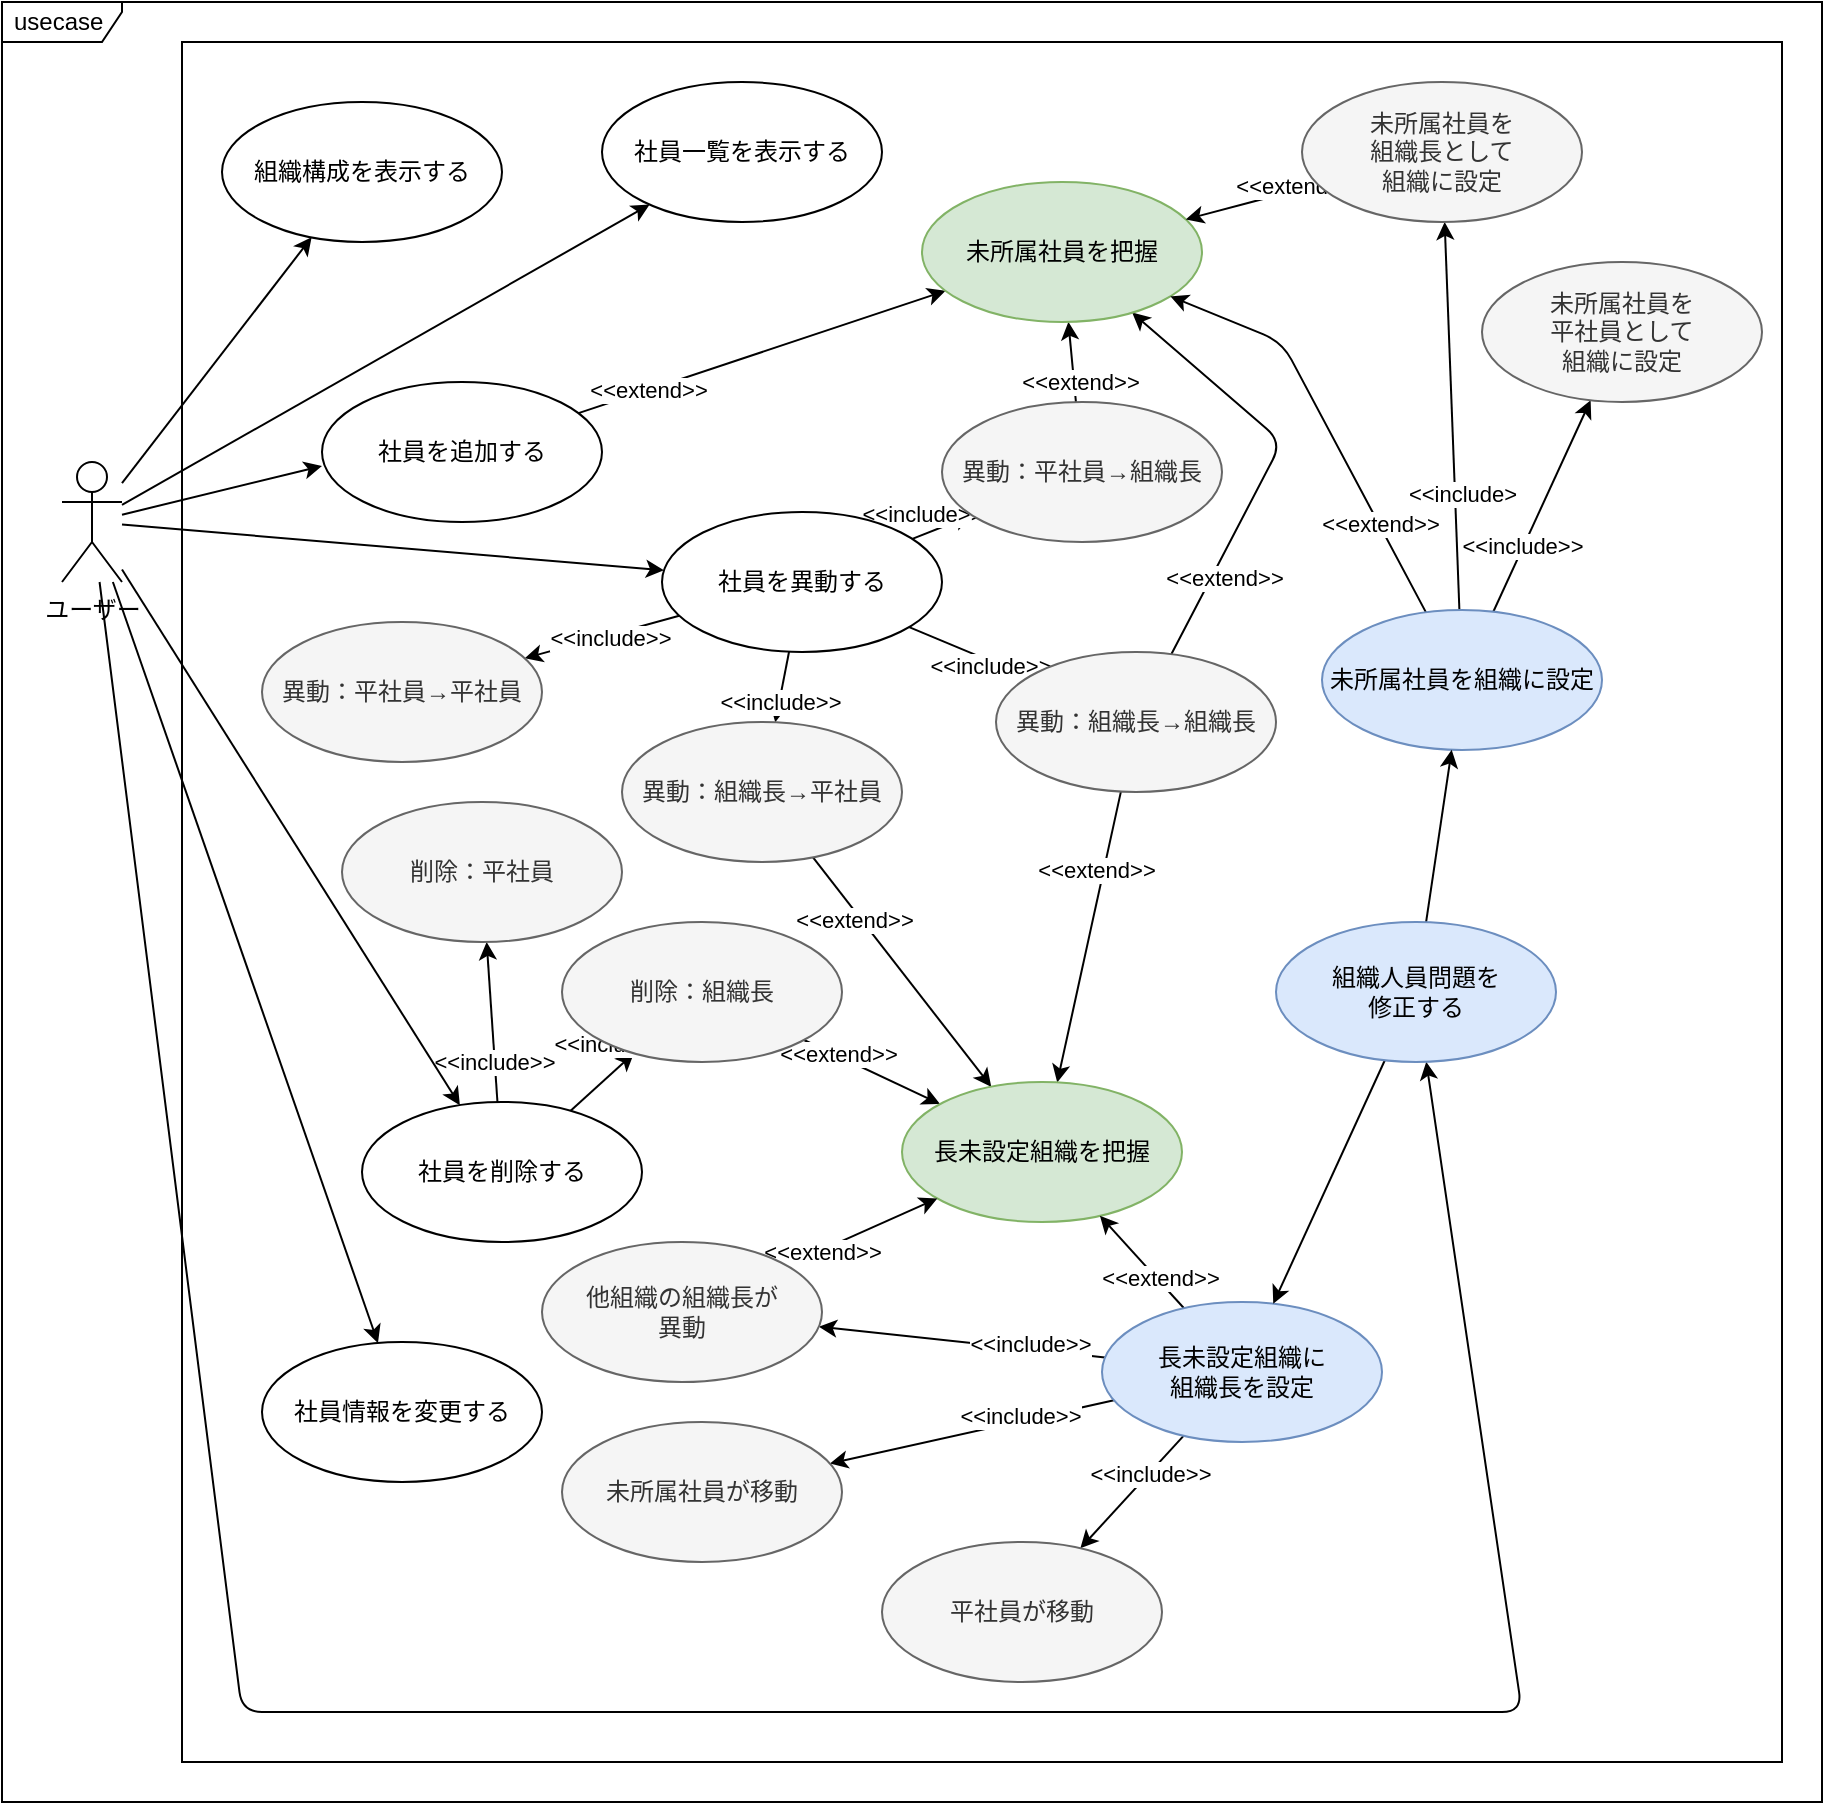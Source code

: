 <mxfile>
    <diagram id="2ksgyWF3tp9E1K3VVl34" name="ページ1">
        <mxGraphModel dx="1614" dy="1179" grid="1" gridSize="10" guides="1" tooltips="1" connect="1" arrows="1" fold="1" page="1" pageScale="1" pageWidth="827" pageHeight="1169" math="0" shadow="0">
            <root>
                <mxCell id="0"/>
                <mxCell id="1" parent="0"/>
                <mxCell id="2" value="usecase&amp;nbsp;" style="shape=umlFrame;whiteSpace=wrap;html=1;width=60;height=20;swimlaneFillColor=#FFFFFF;" parent="1" vertex="1">
                    <mxGeometry x="190" y="210" width="910" height="900" as="geometry"/>
                </mxCell>
                <mxCell id="4" value="" style="rounded=0;whiteSpace=wrap;html=1;" parent="1" vertex="1">
                    <mxGeometry x="280" y="230" width="800" height="860" as="geometry"/>
                </mxCell>
                <mxCell id="JHWFW5T5HbclnQ7vvKRL-102" style="edgeStyle=none;html=1;" parent="1" source="5" target="JHWFW5T5HbclnQ7vvKRL-84" edge="1">
                    <mxGeometry relative="1" as="geometry"/>
                </mxCell>
                <mxCell id="JHWFW5T5HbclnQ7vvKRL-103" value="&amp;lt;&amp;lt;extend&amp;gt;&amp;gt;" style="edgeLabel;html=1;align=center;verticalAlign=middle;resizable=0;points=[];" parent="JHWFW5T5HbclnQ7vvKRL-102" vertex="1" connectable="0">
                    <mxGeometry x="-0.616" relative="1" as="geometry">
                        <mxPoint x="-1" as="offset"/>
                    </mxGeometry>
                </mxCell>
                <mxCell id="5" value="社員を追加する" style="ellipse;whiteSpace=wrap;html=1;" parent="1" vertex="1">
                    <mxGeometry x="350" y="400" width="140" height="70" as="geometry"/>
                </mxCell>
                <mxCell id="35" style="edgeStyle=none;html=1;" parent="1" source="7" target="31" edge="1">
                    <mxGeometry relative="1" as="geometry"/>
                </mxCell>
                <mxCell id="40" value="&amp;lt;&amp;lt;include&amp;gt;&amp;gt;" style="edgeLabel;html=1;align=center;verticalAlign=middle;resizable=0;points=[];" parent="35" vertex="1" connectable="0">
                    <mxGeometry x="-0.102" y="1" relative="1" as="geometry">
                        <mxPoint as="offset"/>
                    </mxGeometry>
                </mxCell>
                <mxCell id="36" style="edgeStyle=none;html=1;" parent="1" source="7" target="32" edge="1">
                    <mxGeometry relative="1" as="geometry"/>
                </mxCell>
                <mxCell id="41" value="&amp;lt;&amp;lt;include&amp;gt;&amp;gt;" style="edgeLabel;html=1;align=center;verticalAlign=middle;resizable=0;points=[];" parent="36" vertex="1" connectable="0">
                    <mxGeometry x="0.255" y="-2" relative="1" as="geometry">
                        <mxPoint x="-15" y="-7" as="offset"/>
                    </mxGeometry>
                </mxCell>
                <mxCell id="38" style="edgeStyle=none;html=1;" parent="1" source="7" target="34" edge="1">
                    <mxGeometry relative="1" as="geometry"/>
                </mxCell>
                <mxCell id="42" value="&amp;lt;&amp;lt;include&amp;gt;&amp;gt;" style="edgeLabel;html=1;align=center;verticalAlign=middle;resizable=0;points=[];" parent="38" vertex="1" connectable="0">
                    <mxGeometry x="0.373" y="-2" relative="1" as="geometry">
                        <mxPoint as="offset"/>
                    </mxGeometry>
                </mxCell>
                <mxCell id="JHWFW5T5HbclnQ7vvKRL-67" style="edgeStyle=none;html=1;" parent="1" source="7" target="33" edge="1">
                    <mxGeometry relative="1" as="geometry"/>
                </mxCell>
                <mxCell id="JHWFW5T5HbclnQ7vvKRL-68" value="&amp;lt;&amp;lt;include&amp;gt;&amp;gt;" style="edgeLabel;html=1;align=center;verticalAlign=middle;resizable=0;points=[];" parent="JHWFW5T5HbclnQ7vvKRL-67" vertex="1" connectable="0">
                    <mxGeometry x="0.379" relative="1" as="geometry">
                        <mxPoint as="offset"/>
                    </mxGeometry>
                </mxCell>
                <mxCell id="7" value="社員を異動する" style="ellipse;whiteSpace=wrap;html=1;" parent="1" vertex="1">
                    <mxGeometry x="520" y="465" width="140" height="70" as="geometry"/>
                </mxCell>
                <mxCell id="46" style="edgeStyle=none;html=1;" parent="1" source="11" target="43" edge="1">
                    <mxGeometry relative="1" as="geometry"/>
                </mxCell>
                <mxCell id="48" value="&amp;lt;&amp;lt;include&amp;gt;&amp;gt;" style="edgeLabel;html=1;align=center;verticalAlign=middle;resizable=0;points=[];" parent="46" vertex="1" connectable="0">
                    <mxGeometry x="-0.483" y="1" relative="1" as="geometry">
                        <mxPoint as="offset"/>
                    </mxGeometry>
                </mxCell>
                <mxCell id="50" style="edgeStyle=none;html=1;" parent="1" source="11" target="45" edge="1">
                    <mxGeometry relative="1" as="geometry"/>
                </mxCell>
                <mxCell id="51" value="&amp;lt;&amp;lt;include&amp;gt;&amp;gt;" style="edgeLabel;html=1;align=center;verticalAlign=middle;resizable=0;points=[];" parent="50" vertex="1" connectable="0">
                    <mxGeometry x="0.349" y="-2" relative="1" as="geometry">
                        <mxPoint x="-1" y="-16" as="offset"/>
                    </mxGeometry>
                </mxCell>
                <mxCell id="11" value="社員を削除する" style="ellipse;whiteSpace=wrap;html=1;" parent="1" vertex="1">
                    <mxGeometry x="370" y="760" width="140" height="70" as="geometry"/>
                </mxCell>
                <mxCell id="16" style="edgeStyle=none;html=1;" parent="1" source="3" target="11" edge="1">
                    <mxGeometry relative="1" as="geometry"/>
                </mxCell>
                <mxCell id="17" style="edgeStyle=none;html=1;entryX=0;entryY=0.6;entryDx=0;entryDy=0;entryPerimeter=0;" parent="1" source="3" target="5" edge="1">
                    <mxGeometry relative="1" as="geometry"/>
                </mxCell>
                <mxCell id="18" style="edgeStyle=none;html=1;" parent="1" source="3" target="7" edge="1">
                    <mxGeometry relative="1" as="geometry"/>
                </mxCell>
                <mxCell id="21" style="edgeStyle=none;html=1;" parent="1" source="3" target="19" edge="1">
                    <mxGeometry relative="1" as="geometry"/>
                </mxCell>
                <mxCell id="22" style="edgeStyle=none;html=1;" parent="1" source="3" target="20" edge="1">
                    <mxGeometry relative="1" as="geometry"/>
                </mxCell>
                <mxCell id="53" style="edgeStyle=none;html=1;" parent="1" source="3" target="52" edge="1">
                    <mxGeometry relative="1" as="geometry"/>
                </mxCell>
                <mxCell id="55" style="edgeStyle=none;html=1;" edge="1" parent="1" source="3" target="54">
                    <mxGeometry relative="1" as="geometry">
                        <Array as="points">
                            <mxPoint x="310" y="1065"/>
                            <mxPoint x="950" y="1065"/>
                        </Array>
                    </mxGeometry>
                </mxCell>
                <mxCell id="3" value="ユーザー" style="shape=umlActor;verticalLabelPosition=bottom;verticalAlign=top;html=1;" parent="1" vertex="1">
                    <mxGeometry x="220" y="440" width="30" height="60" as="geometry"/>
                </mxCell>
                <mxCell id="19" value="社員一覧を表示する" style="ellipse;whiteSpace=wrap;html=1;" parent="1" vertex="1">
                    <mxGeometry x="490" y="250" width="140" height="70" as="geometry"/>
                </mxCell>
                <mxCell id="20" value="組織構成を表示する" style="ellipse;whiteSpace=wrap;html=1;" parent="1" vertex="1">
                    <mxGeometry x="300" y="260" width="140" height="70" as="geometry"/>
                </mxCell>
                <mxCell id="31" value="異動：平社員→平社員" style="ellipse;whiteSpace=wrap;html=1;fillColor=#f5f5f5;fontColor=#333333;strokeColor=#666666;" parent="1" vertex="1">
                    <mxGeometry x="320" y="520" width="140" height="70" as="geometry"/>
                </mxCell>
                <mxCell id="JHWFW5T5HbclnQ7vvKRL-106" style="edgeStyle=none;html=1;" parent="1" source="32" target="JHWFW5T5HbclnQ7vvKRL-84" edge="1">
                    <mxGeometry relative="1" as="geometry">
                        <Array as="points"/>
                    </mxGeometry>
                </mxCell>
                <mxCell id="JHWFW5T5HbclnQ7vvKRL-107" value="&amp;lt;&amp;lt;extend&amp;gt;&amp;gt;" style="edgeLabel;html=1;align=center;verticalAlign=middle;resizable=0;points=[];" parent="JHWFW5T5HbclnQ7vvKRL-106" vertex="1" connectable="0">
                    <mxGeometry x="-0.478" y="-3" relative="1" as="geometry">
                        <mxPoint as="offset"/>
                    </mxGeometry>
                </mxCell>
                <mxCell id="32" value="異動：平社員→組織長" style="ellipse;whiteSpace=wrap;html=1;fillColor=#f5f5f5;fontColor=#333333;strokeColor=#666666;" parent="1" vertex="1">
                    <mxGeometry x="660" y="410" width="140" height="70" as="geometry"/>
                </mxCell>
                <mxCell id="JHWFW5T5HbclnQ7vvKRL-108" style="edgeStyle=none;html=1;" parent="1" source="33" target="JHWFW5T5HbclnQ7vvKRL-85" edge="1">
                    <mxGeometry relative="1" as="geometry"/>
                </mxCell>
                <mxCell id="JHWFW5T5HbclnQ7vvKRL-109" value="&amp;lt;&amp;lt;extend&amp;gt;&amp;gt;" style="edgeLabel;html=1;align=center;verticalAlign=middle;resizable=0;points=[];" parent="JHWFW5T5HbclnQ7vvKRL-108" vertex="1" connectable="0">
                    <mxGeometry x="-0.495" y="-3" relative="1" as="geometry">
                        <mxPoint as="offset"/>
                    </mxGeometry>
                </mxCell>
                <mxCell id="33" value="異動：組織長→平社員" style="ellipse;whiteSpace=wrap;html=1;fillColor=#f5f5f5;fontColor=#333333;strokeColor=#666666;" parent="1" vertex="1">
                    <mxGeometry x="500" y="570" width="140" height="70" as="geometry"/>
                </mxCell>
                <mxCell id="JHWFW5T5HbclnQ7vvKRL-110" style="edgeStyle=none;html=1;" parent="1" source="34" target="JHWFW5T5HbclnQ7vvKRL-85" edge="1">
                    <mxGeometry relative="1" as="geometry">
                        <Array as="points"/>
                    </mxGeometry>
                </mxCell>
                <mxCell id="JHWFW5T5HbclnQ7vvKRL-111" value="&amp;lt;&amp;lt;extend&amp;gt;&amp;gt;" style="edgeLabel;html=1;align=center;verticalAlign=middle;resizable=0;points=[];" parent="JHWFW5T5HbclnQ7vvKRL-110" vertex="1" connectable="0">
                    <mxGeometry x="-0.458" y="-4" relative="1" as="geometry">
                        <mxPoint as="offset"/>
                    </mxGeometry>
                </mxCell>
                <mxCell id="JHWFW5T5HbclnQ7vvKRL-112" style="edgeStyle=none;html=1;" parent="1" source="34" target="JHWFW5T5HbclnQ7vvKRL-84" edge="1">
                    <mxGeometry relative="1" as="geometry">
                        <Array as="points">
                            <mxPoint x="830" y="430"/>
                        </Array>
                    </mxGeometry>
                </mxCell>
                <mxCell id="JHWFW5T5HbclnQ7vvKRL-113" value="&amp;lt;&amp;lt;extend&amp;gt;&amp;gt;" style="edgeLabel;html=1;align=center;verticalAlign=middle;resizable=0;points=[];" parent="JHWFW5T5HbclnQ7vvKRL-112" vertex="1" connectable="0">
                    <mxGeometry x="-0.578" y="-5" relative="1" as="geometry">
                        <mxPoint as="offset"/>
                    </mxGeometry>
                </mxCell>
                <mxCell id="34" value="異動：組織長→組織長" style="ellipse;whiteSpace=wrap;html=1;fillColor=#f5f5f5;fontColor=#333333;strokeColor=#666666;" parent="1" vertex="1">
                    <mxGeometry x="687" y="535" width="140" height="70" as="geometry"/>
                </mxCell>
                <mxCell id="43" value="削除：平社員" style="ellipse;whiteSpace=wrap;html=1;fillColor=#f5f5f5;fontColor=#333333;strokeColor=#666666;" parent="1" vertex="1">
                    <mxGeometry x="360" y="610" width="140" height="70" as="geometry"/>
                </mxCell>
                <mxCell id="JHWFW5T5HbclnQ7vvKRL-104" style="edgeStyle=none;html=1;" parent="1" source="45" target="JHWFW5T5HbclnQ7vvKRL-85" edge="1">
                    <mxGeometry relative="1" as="geometry"/>
                </mxCell>
                <mxCell id="JHWFW5T5HbclnQ7vvKRL-105" value="&amp;lt;&amp;lt;extend&amp;gt;&amp;gt;" style="edgeLabel;html=1;align=center;verticalAlign=middle;resizable=0;points=[];" parent="JHWFW5T5HbclnQ7vvKRL-104" vertex="1" connectable="0">
                    <mxGeometry x="-0.511" relative="1" as="geometry">
                        <mxPoint y="-1" as="offset"/>
                    </mxGeometry>
                </mxCell>
                <mxCell id="45" value="削除：組織長" style="ellipse;whiteSpace=wrap;html=1;fillColor=#f5f5f5;fontColor=#333333;strokeColor=#666666;" parent="1" vertex="1">
                    <mxGeometry x="470" y="670" width="140" height="70" as="geometry"/>
                </mxCell>
                <mxCell id="52" value="社員情報を変更する" style="ellipse;whiteSpace=wrap;html=1;" parent="1" vertex="1">
                    <mxGeometry x="320" y="880" width="140" height="70" as="geometry"/>
                </mxCell>
                <mxCell id="JHWFW5T5HbclnQ7vvKRL-84" value="未所属社員を把握" style="ellipse;whiteSpace=wrap;html=1;fillColor=#d5e8d4;strokeColor=#82b366;" parent="1" vertex="1">
                    <mxGeometry x="650" y="300" width="140" height="70" as="geometry"/>
                </mxCell>
                <mxCell id="JHWFW5T5HbclnQ7vvKRL-85" value="長未設定組織を把握" style="ellipse;whiteSpace=wrap;html=1;fillColor=#d5e8d4;strokeColor=#82b366;" parent="1" vertex="1">
                    <mxGeometry x="640" y="750" width="140" height="70" as="geometry"/>
                </mxCell>
                <mxCell id="JHWFW5T5HbclnQ7vvKRL-91" style="edgeStyle=none;html=1;" parent="1" source="JHWFW5T5HbclnQ7vvKRL-88" target="JHWFW5T5HbclnQ7vvKRL-89" edge="1">
                    <mxGeometry relative="1" as="geometry"/>
                </mxCell>
                <mxCell id="JHWFW5T5HbclnQ7vvKRL-97" value="&amp;lt;&amp;lt;include&amp;gt;&amp;gt;" style="edgeLabel;html=1;align=center;verticalAlign=middle;resizable=0;points=[];" parent="JHWFW5T5HbclnQ7vvKRL-91" vertex="1" connectable="0">
                    <mxGeometry x="-0.386" y="1" relative="1" as="geometry">
                        <mxPoint as="offset"/>
                    </mxGeometry>
                </mxCell>
                <mxCell id="JHWFW5T5HbclnQ7vvKRL-92" style="edgeStyle=none;html=1;" parent="1" source="JHWFW5T5HbclnQ7vvKRL-88" target="JHWFW5T5HbclnQ7vvKRL-90" edge="1">
                    <mxGeometry relative="1" as="geometry"/>
                </mxCell>
                <mxCell id="JHWFW5T5HbclnQ7vvKRL-98" value="&amp;lt;&amp;lt;include&amp;gt;" style="edgeLabel;html=1;align=center;verticalAlign=middle;resizable=0;points=[];" parent="JHWFW5T5HbclnQ7vvKRL-92" vertex="1" connectable="0">
                    <mxGeometry x="-0.399" y="-3" relative="1" as="geometry">
                        <mxPoint as="offset"/>
                    </mxGeometry>
                </mxCell>
                <mxCell id="JHWFW5T5HbclnQ7vvKRL-93" style="edgeStyle=none;html=1;" parent="1" source="JHWFW5T5HbclnQ7vvKRL-88" target="JHWFW5T5HbclnQ7vvKRL-84" edge="1">
                    <mxGeometry relative="1" as="geometry">
                        <Array as="points">
                            <mxPoint x="830" y="380"/>
                        </Array>
                    </mxGeometry>
                </mxCell>
                <mxCell id="JHWFW5T5HbclnQ7vvKRL-96" value="&amp;lt;&amp;lt;extend&amp;gt;&amp;gt;" style="edgeLabel;html=1;align=center;verticalAlign=middle;resizable=0;points=[];" parent="JHWFW5T5HbclnQ7vvKRL-93" vertex="1" connectable="0">
                    <mxGeometry x="-0.529" relative="1" as="geometry">
                        <mxPoint as="offset"/>
                    </mxGeometry>
                </mxCell>
                <mxCell id="JHWFW5T5HbclnQ7vvKRL-88" value="未所属社員を組織に設定" style="ellipse;whiteSpace=wrap;html=1;fillColor=#dae8fc;strokeColor=#6c8ebf;" parent="1" vertex="1">
                    <mxGeometry x="850" y="514" width="140" height="70" as="geometry"/>
                </mxCell>
                <mxCell id="JHWFW5T5HbclnQ7vvKRL-89" value="未所属社員を&lt;br&gt;平社員として&lt;br&gt;組織に設定" style="ellipse;whiteSpace=wrap;html=1;fillColor=#f5f5f5;fontColor=#333333;strokeColor=#666666;" parent="1" vertex="1">
                    <mxGeometry x="930" y="340" width="140" height="70" as="geometry"/>
                </mxCell>
                <mxCell id="JHWFW5T5HbclnQ7vvKRL-114" style="edgeStyle=none;html=1;" parent="1" source="JHWFW5T5HbclnQ7vvKRL-90" target="JHWFW5T5HbclnQ7vvKRL-84" edge="1">
                    <mxGeometry relative="1" as="geometry"/>
                </mxCell>
                <mxCell id="JHWFW5T5HbclnQ7vvKRL-115" value="&amp;lt;&amp;lt;extend&amp;gt;&amp;gt;" style="edgeLabel;html=1;align=center;verticalAlign=middle;resizable=0;points=[];" parent="JHWFW5T5HbclnQ7vvKRL-114" vertex="1" connectable="0">
                    <mxGeometry x="-0.667" y="-3" relative="1" as="geometry">
                        <mxPoint as="offset"/>
                    </mxGeometry>
                </mxCell>
                <mxCell id="JHWFW5T5HbclnQ7vvKRL-90" value="未所属社員を&lt;br&gt;組織長として&lt;br&gt;組織に設定" style="ellipse;whiteSpace=wrap;html=1;fillColor=#f5f5f5;fontColor=#333333;strokeColor=#666666;" parent="1" vertex="1">
                    <mxGeometry x="840" y="250" width="140" height="70" as="geometry"/>
                </mxCell>
                <mxCell id="JHWFW5T5HbclnQ7vvKRL-95" style="edgeStyle=none;html=1;" parent="1" source="JHWFW5T5HbclnQ7vvKRL-94" target="JHWFW5T5HbclnQ7vvKRL-85" edge="1">
                    <mxGeometry relative="1" as="geometry"/>
                </mxCell>
                <mxCell id="JHWFW5T5HbclnQ7vvKRL-99" value="&amp;lt;&amp;lt;extend&amp;gt;&amp;gt;" style="edgeLabel;html=1;align=center;verticalAlign=middle;resizable=0;points=[];" parent="JHWFW5T5HbclnQ7vvKRL-95" vertex="1" connectable="0">
                    <mxGeometry x="-0.372" y="-1" relative="1" as="geometry">
                        <mxPoint as="offset"/>
                    </mxGeometry>
                </mxCell>
                <mxCell id="JHWFW5T5HbclnQ7vvKRL-117" style="edgeStyle=none;html=1;" parent="1" source="JHWFW5T5HbclnQ7vvKRL-94" target="JHWFW5T5HbclnQ7vvKRL-116" edge="1">
                    <mxGeometry relative="1" as="geometry"/>
                </mxCell>
                <mxCell id="JHWFW5T5HbclnQ7vvKRL-118" value="&amp;lt;&amp;lt;include&amp;gt;&amp;gt;" style="edgeLabel;html=1;align=center;verticalAlign=middle;resizable=0;points=[];" parent="JHWFW5T5HbclnQ7vvKRL-117" vertex="1" connectable="0">
                    <mxGeometry x="-0.474" y="-3" relative="1" as="geometry">
                        <mxPoint as="offset"/>
                    </mxGeometry>
                </mxCell>
                <mxCell id="JHWFW5T5HbclnQ7vvKRL-122" style="edgeStyle=none;html=1;" parent="1" source="JHWFW5T5HbclnQ7vvKRL-94" target="JHWFW5T5HbclnQ7vvKRL-121" edge="1">
                    <mxGeometry relative="1" as="geometry"/>
                </mxCell>
                <mxCell id="JHWFW5T5HbclnQ7vvKRL-123" value="&amp;lt;&amp;lt;include&amp;gt;&amp;gt;" style="edgeLabel;html=1;align=center;verticalAlign=middle;resizable=0;points=[];" parent="JHWFW5T5HbclnQ7vvKRL-122" vertex="1" connectable="0">
                    <mxGeometry x="-0.33" relative="1" as="geometry">
                        <mxPoint as="offset"/>
                    </mxGeometry>
                </mxCell>
                <mxCell id="JHWFW5T5HbclnQ7vvKRL-125" style="edgeStyle=none;html=1;" parent="1" source="JHWFW5T5HbclnQ7vvKRL-94" target="JHWFW5T5HbclnQ7vvKRL-124" edge="1">
                    <mxGeometry relative="1" as="geometry"/>
                </mxCell>
                <mxCell id="JHWFW5T5HbclnQ7vvKRL-126" value="&amp;lt;&amp;lt;include&amp;gt;&amp;gt;" style="edgeLabel;html=1;align=center;verticalAlign=middle;resizable=0;points=[];" parent="JHWFW5T5HbclnQ7vvKRL-125" vertex="1" connectable="0">
                    <mxGeometry x="-0.348" y="-3" relative="1" as="geometry">
                        <mxPoint as="offset"/>
                    </mxGeometry>
                </mxCell>
                <mxCell id="JHWFW5T5HbclnQ7vvKRL-94" value="長未設定組織に&lt;br&gt;組織長を設定" style="ellipse;whiteSpace=wrap;html=1;fillColor=#dae8fc;strokeColor=#6c8ebf;" parent="1" vertex="1">
                    <mxGeometry x="740" y="860" width="140" height="70" as="geometry"/>
                </mxCell>
                <mxCell id="JHWFW5T5HbclnQ7vvKRL-119" style="edgeStyle=none;html=1;" parent="1" source="JHWFW5T5HbclnQ7vvKRL-116" target="JHWFW5T5HbclnQ7vvKRL-85" edge="1">
                    <mxGeometry relative="1" as="geometry"/>
                </mxCell>
                <mxCell id="JHWFW5T5HbclnQ7vvKRL-120" value="&amp;lt;&amp;lt;extend&amp;gt;&amp;gt;" style="edgeLabel;html=1;align=center;verticalAlign=middle;resizable=0;points=[];" parent="JHWFW5T5HbclnQ7vvKRL-119" vertex="1" connectable="0">
                    <mxGeometry x="-0.553" relative="1" as="geometry">
                        <mxPoint as="offset"/>
                    </mxGeometry>
                </mxCell>
                <mxCell id="JHWFW5T5HbclnQ7vvKRL-116" value="他組織の組織長が&lt;br&gt;異動" style="ellipse;whiteSpace=wrap;html=1;fillColor=#f5f5f5;fontColor=#333333;strokeColor=#666666;" parent="1" vertex="1">
                    <mxGeometry x="460" y="830" width="140" height="70" as="geometry"/>
                </mxCell>
                <mxCell id="JHWFW5T5HbclnQ7vvKRL-121" value="平社員が移動" style="ellipse;whiteSpace=wrap;html=1;fillColor=#f5f5f5;fontColor=#333333;strokeColor=#666666;" parent="1" vertex="1">
                    <mxGeometry x="630" y="980" width="140" height="70" as="geometry"/>
                </mxCell>
                <mxCell id="JHWFW5T5HbclnQ7vvKRL-124" value="未所属社員が移動" style="ellipse;whiteSpace=wrap;html=1;fillColor=#f5f5f5;fontColor=#333333;strokeColor=#666666;" parent="1" vertex="1">
                    <mxGeometry x="470" y="920" width="140" height="70" as="geometry"/>
                </mxCell>
                <mxCell id="56" style="edgeStyle=none;html=1;" edge="1" parent="1" source="54" target="JHWFW5T5HbclnQ7vvKRL-94">
                    <mxGeometry relative="1" as="geometry"/>
                </mxCell>
                <mxCell id="59" style="edgeStyle=none;html=1;" edge="1" parent="1" source="54" target="JHWFW5T5HbclnQ7vvKRL-88">
                    <mxGeometry relative="1" as="geometry"/>
                </mxCell>
                <mxCell id="54" value="組織人員問題を&lt;br&gt;修正する" style="ellipse;whiteSpace=wrap;html=1;fillColor=#dae8fc;strokeColor=#6c8ebf;" vertex="1" parent="1">
                    <mxGeometry x="827" y="670" width="140" height="70" as="geometry"/>
                </mxCell>
            </root>
        </mxGraphModel>
    </diagram>
    <diagram id="JgNJQtiwl_YFSWbjsgjo" name="社員移動パターン">
        <mxGraphModel dx="1386" dy="825" grid="1" gridSize="10" guides="1" tooltips="1" connect="1" arrows="1" fold="1" page="1" pageScale="1" pageWidth="827" pageHeight="1169" math="0" shadow="0">
            <root>
                <mxCell id="0"/>
                <mxCell id="1" parent="0"/>
                <mxCell id="7r9uO1jhRRSSFnEUNb5N-1" value="" style="childLayout=tableLayout;recursiveResize=0;shadow=0;fillColor=default;" parent="1" vertex="1">
                    <mxGeometry x="290" y="264.44" width="290" height="225.56" as="geometry"/>
                </mxCell>
                <mxCell id="7r9uO1jhRRSSFnEUNb5N-2" value="" style="shape=tableRow;horizontal=0;startSize=0;swimlaneHead=0;swimlaneBody=0;top=0;left=0;bottom=0;right=0;dropTarget=0;collapsible=0;recursiveResize=0;expand=0;fontStyle=0;fillColor=none;strokeColor=inherit;" parent="7r9uO1jhRRSSFnEUNb5N-1" vertex="1">
                    <mxGeometry width="290" height="76" as="geometry"/>
                </mxCell>
                <mxCell id="7r9uO1jhRRSSFnEUNb5N-3" value="\" style="connectable=0;recursiveResize=0;strokeColor=#666666;fillColor=#f5f5f5;align=center;whiteSpace=wrap;html=1;fontColor=#333333;" parent="7r9uO1jhRRSSFnEUNb5N-2" vertex="1">
                    <mxGeometry width="97" height="76" as="geometry">
                        <mxRectangle width="97" height="76" as="alternateBounds"/>
                    </mxGeometry>
                </mxCell>
                <mxCell id="7r9uO1jhRRSSFnEUNb5N-4" value="追加：平社員" style="connectable=0;recursiveResize=0;strokeColor=#666666;fillColor=#f5f5f5;align=center;whiteSpace=wrap;html=1;fontColor=#333333;" parent="7r9uO1jhRRSSFnEUNb5N-2" vertex="1">
                    <mxGeometry x="97" width="96" height="76" as="geometry">
                        <mxRectangle width="96" height="76" as="alternateBounds"/>
                    </mxGeometry>
                </mxCell>
                <mxCell id="7r9uO1jhRRSSFnEUNb5N-5" value="追加：組織長" style="connectable=0;recursiveResize=0;strokeColor=#666666;fillColor=#f5f5f5;align=center;whiteSpace=wrap;html=1;fontColor=#333333;" parent="7r9uO1jhRRSSFnEUNb5N-2" vertex="1">
                    <mxGeometry x="193" width="97" height="76" as="geometry">
                        <mxRectangle width="97" height="76" as="alternateBounds"/>
                    </mxGeometry>
                </mxCell>
                <mxCell id="7r9uO1jhRRSSFnEUNb5N-6" style="shape=tableRow;horizontal=0;startSize=0;swimlaneHead=0;swimlaneBody=0;top=0;left=0;bottom=0;right=0;dropTarget=0;collapsible=0;recursiveResize=0;expand=0;fontStyle=0;fillColor=none;strokeColor=inherit;" parent="7r9uO1jhRRSSFnEUNb5N-1" vertex="1">
                    <mxGeometry y="76" width="290" height="74" as="geometry"/>
                </mxCell>
                <mxCell id="7r9uO1jhRRSSFnEUNb5N-7" value="削除：平社員" style="connectable=0;recursiveResize=0;strokeColor=#666666;fillColor=#f5f5f5;align=center;whiteSpace=wrap;html=1;fontColor=#333333;" parent="7r9uO1jhRRSSFnEUNb5N-6" vertex="1">
                    <mxGeometry width="97" height="74" as="geometry">
                        <mxRectangle width="97" height="74" as="alternateBounds"/>
                    </mxGeometry>
                </mxCell>
                <mxCell id="7r9uO1jhRRSSFnEUNb5N-8" value="平→平" style="connectable=0;recursiveResize=0;strokeColor=inherit;fillColor=none;align=center;whiteSpace=wrap;html=1;" parent="7r9uO1jhRRSSFnEUNb5N-6" vertex="1">
                    <mxGeometry x="97" width="96" height="74" as="geometry">
                        <mxRectangle width="96" height="74" as="alternateBounds"/>
                    </mxGeometry>
                </mxCell>
                <mxCell id="7r9uO1jhRRSSFnEUNb5N-9" value="平→長" style="connectable=0;recursiveResize=0;strokeColor=inherit;fillColor=none;align=center;whiteSpace=wrap;html=1;" parent="7r9uO1jhRRSSFnEUNb5N-6" vertex="1">
                    <mxGeometry x="193" width="97" height="74" as="geometry">
                        <mxRectangle width="97" height="74" as="alternateBounds"/>
                    </mxGeometry>
                </mxCell>
                <mxCell id="7r9uO1jhRRSSFnEUNb5N-10" style="shape=tableRow;horizontal=0;startSize=0;swimlaneHead=0;swimlaneBody=0;top=0;left=0;bottom=0;right=0;dropTarget=0;collapsible=0;recursiveResize=0;expand=0;fontStyle=0;fillColor=none;strokeColor=inherit;" parent="7r9uO1jhRRSSFnEUNb5N-1" vertex="1">
                    <mxGeometry y="150" width="290" height="76" as="geometry"/>
                </mxCell>
                <mxCell id="7r9uO1jhRRSSFnEUNb5N-11" value="削除：組織長" style="connectable=0;recursiveResize=0;strokeColor=#666666;fillColor=#f5f5f5;align=center;whiteSpace=wrap;html=1;fontColor=#333333;" parent="7r9uO1jhRRSSFnEUNb5N-10" vertex="1">
                    <mxGeometry width="97" height="76" as="geometry">
                        <mxRectangle width="97" height="76" as="alternateBounds"/>
                    </mxGeometry>
                </mxCell>
                <mxCell id="7r9uO1jhRRSSFnEUNb5N-12" value="長→平" style="connectable=0;recursiveResize=0;strokeColor=inherit;fillColor=none;align=center;whiteSpace=wrap;html=1;" parent="7r9uO1jhRRSSFnEUNb5N-10" vertex="1">
                    <mxGeometry x="97" width="96" height="76" as="geometry">
                        <mxRectangle width="96" height="76" as="alternateBounds"/>
                    </mxGeometry>
                </mxCell>
                <mxCell id="7r9uO1jhRRSSFnEUNb5N-13" value="長→長" style="connectable=0;recursiveResize=0;strokeColor=inherit;fillColor=none;align=center;whiteSpace=wrap;html=1;" parent="7r9uO1jhRRSSFnEUNb5N-10" vertex="1">
                    <mxGeometry x="193" width="97" height="76" as="geometry">
                        <mxRectangle width="97" height="76" as="alternateBounds"/>
                    </mxGeometry>
                </mxCell>
            </root>
        </mxGraphModel>
    </diagram>
</mxfile>